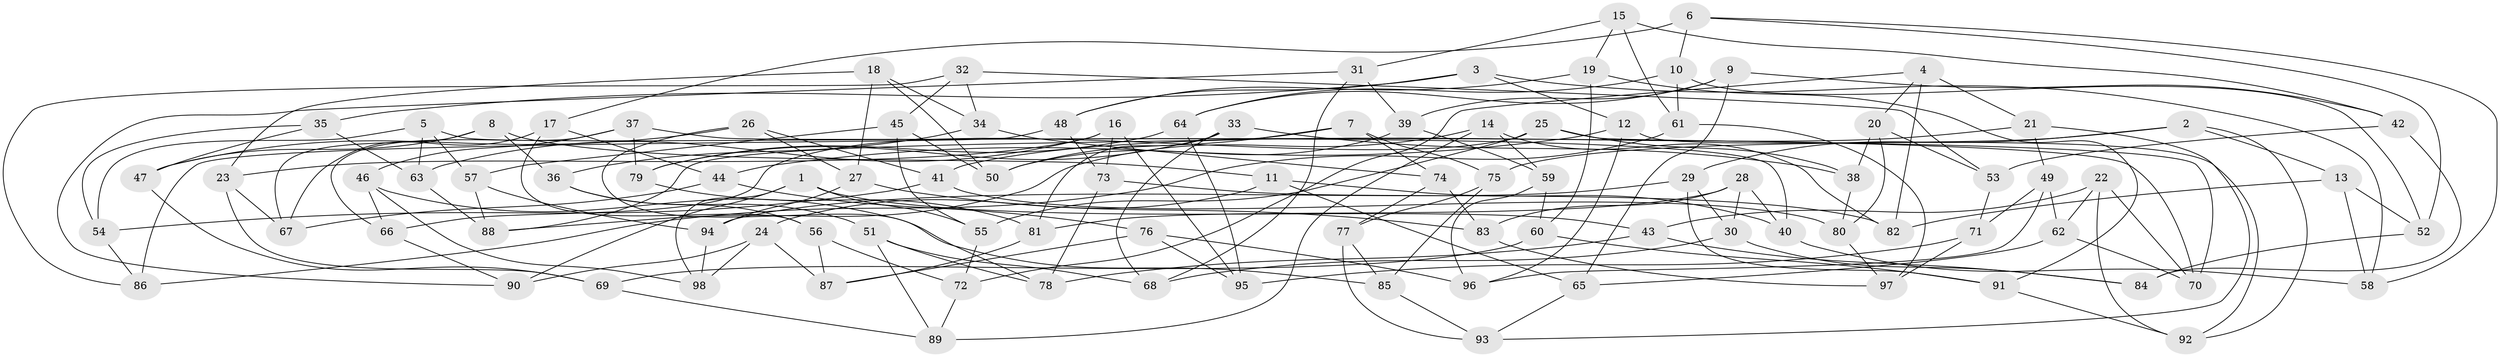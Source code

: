 // Generated by graph-tools (version 1.1) at 2025/56/03/09/25 04:56:51]
// undirected, 98 vertices, 196 edges
graph export_dot {
graph [start="1"]
  node [color=gray90,style=filled];
  1;
  2;
  3;
  4;
  5;
  6;
  7;
  8;
  9;
  10;
  11;
  12;
  13;
  14;
  15;
  16;
  17;
  18;
  19;
  20;
  21;
  22;
  23;
  24;
  25;
  26;
  27;
  28;
  29;
  30;
  31;
  32;
  33;
  34;
  35;
  36;
  37;
  38;
  39;
  40;
  41;
  42;
  43;
  44;
  45;
  46;
  47;
  48;
  49;
  50;
  51;
  52;
  53;
  54;
  55;
  56;
  57;
  58;
  59;
  60;
  61;
  62;
  63;
  64;
  65;
  66;
  67;
  68;
  69;
  70;
  71;
  72;
  73;
  74;
  75;
  76;
  77;
  78;
  79;
  80;
  81;
  82;
  83;
  84;
  85;
  86;
  87;
  88;
  89;
  90;
  91;
  92;
  93;
  94;
  95;
  96;
  97;
  98;
  1 -- 55;
  1 -- 43;
  1 -- 98;
  1 -- 90;
  2 -- 29;
  2 -- 13;
  2 -- 75;
  2 -- 92;
  3 -- 48;
  3 -- 35;
  3 -- 58;
  3 -- 12;
  4 -- 72;
  4 -- 21;
  4 -- 82;
  4 -- 20;
  5 -- 54;
  5 -- 63;
  5 -- 57;
  5 -- 40;
  6 -- 17;
  6 -- 58;
  6 -- 52;
  6 -- 10;
  7 -- 88;
  7 -- 75;
  7 -- 50;
  7 -- 74;
  8 -- 47;
  8 -- 11;
  8 -- 67;
  8 -- 36;
  9 -- 65;
  9 -- 42;
  9 -- 39;
  9 -- 64;
  10 -- 61;
  10 -- 64;
  10 -- 52;
  11 -- 24;
  11 -- 65;
  11 -- 40;
  12 -- 96;
  12 -- 92;
  12 -- 44;
  13 -- 82;
  13 -- 52;
  13 -- 58;
  14 -- 88;
  14 -- 59;
  14 -- 82;
  14 -- 89;
  15 -- 61;
  15 -- 19;
  15 -- 31;
  15 -- 42;
  16 -- 95;
  16 -- 63;
  16 -- 23;
  16 -- 73;
  17 -- 56;
  17 -- 67;
  17 -- 44;
  18 -- 27;
  18 -- 34;
  18 -- 50;
  18 -- 23;
  19 -- 91;
  19 -- 60;
  19 -- 48;
  20 -- 53;
  20 -- 38;
  20 -- 80;
  21 -- 93;
  21 -- 41;
  21 -- 49;
  22 -- 62;
  22 -- 92;
  22 -- 70;
  22 -- 43;
  23 -- 69;
  23 -- 67;
  24 -- 90;
  24 -- 98;
  24 -- 87;
  25 -- 66;
  25 -- 70;
  25 -- 55;
  25 -- 38;
  26 -- 78;
  26 -- 47;
  26 -- 41;
  26 -- 27;
  27 -- 83;
  27 -- 94;
  28 -- 30;
  28 -- 40;
  28 -- 83;
  28 -- 81;
  29 -- 94;
  29 -- 30;
  29 -- 91;
  30 -- 84;
  30 -- 68;
  31 -- 90;
  31 -- 39;
  31 -- 68;
  32 -- 53;
  32 -- 86;
  32 -- 45;
  32 -- 34;
  33 -- 81;
  33 -- 38;
  33 -- 68;
  33 -- 79;
  34 -- 36;
  34 -- 74;
  35 -- 47;
  35 -- 54;
  35 -- 63;
  36 -- 51;
  36 -- 56;
  37 -- 66;
  37 -- 79;
  37 -- 70;
  37 -- 46;
  38 -- 80;
  39 -- 59;
  39 -- 50;
  40 -- 58;
  41 -- 54;
  41 -- 80;
  42 -- 84;
  42 -- 53;
  43 -- 78;
  43 -- 84;
  44 -- 67;
  44 -- 76;
  45 -- 55;
  45 -- 50;
  45 -- 57;
  46 -- 66;
  46 -- 98;
  46 -- 85;
  47 -- 69;
  48 -- 73;
  48 -- 86;
  49 -- 62;
  49 -- 71;
  49 -- 96;
  51 -- 68;
  51 -- 89;
  51 -- 78;
  52 -- 84;
  53 -- 71;
  54 -- 86;
  55 -- 72;
  56 -- 87;
  56 -- 72;
  57 -- 94;
  57 -- 88;
  59 -- 60;
  59 -- 96;
  60 -- 69;
  60 -- 91;
  61 -- 97;
  61 -- 86;
  62 -- 70;
  62 -- 65;
  63 -- 88;
  64 -- 95;
  64 -- 79;
  65 -- 93;
  66 -- 90;
  69 -- 89;
  71 -- 97;
  71 -- 95;
  72 -- 89;
  73 -- 82;
  73 -- 78;
  74 -- 77;
  74 -- 83;
  75 -- 77;
  75 -- 85;
  76 -- 87;
  76 -- 96;
  76 -- 95;
  77 -- 93;
  77 -- 85;
  79 -- 81;
  80 -- 97;
  81 -- 87;
  83 -- 97;
  85 -- 93;
  91 -- 92;
  94 -- 98;
}
